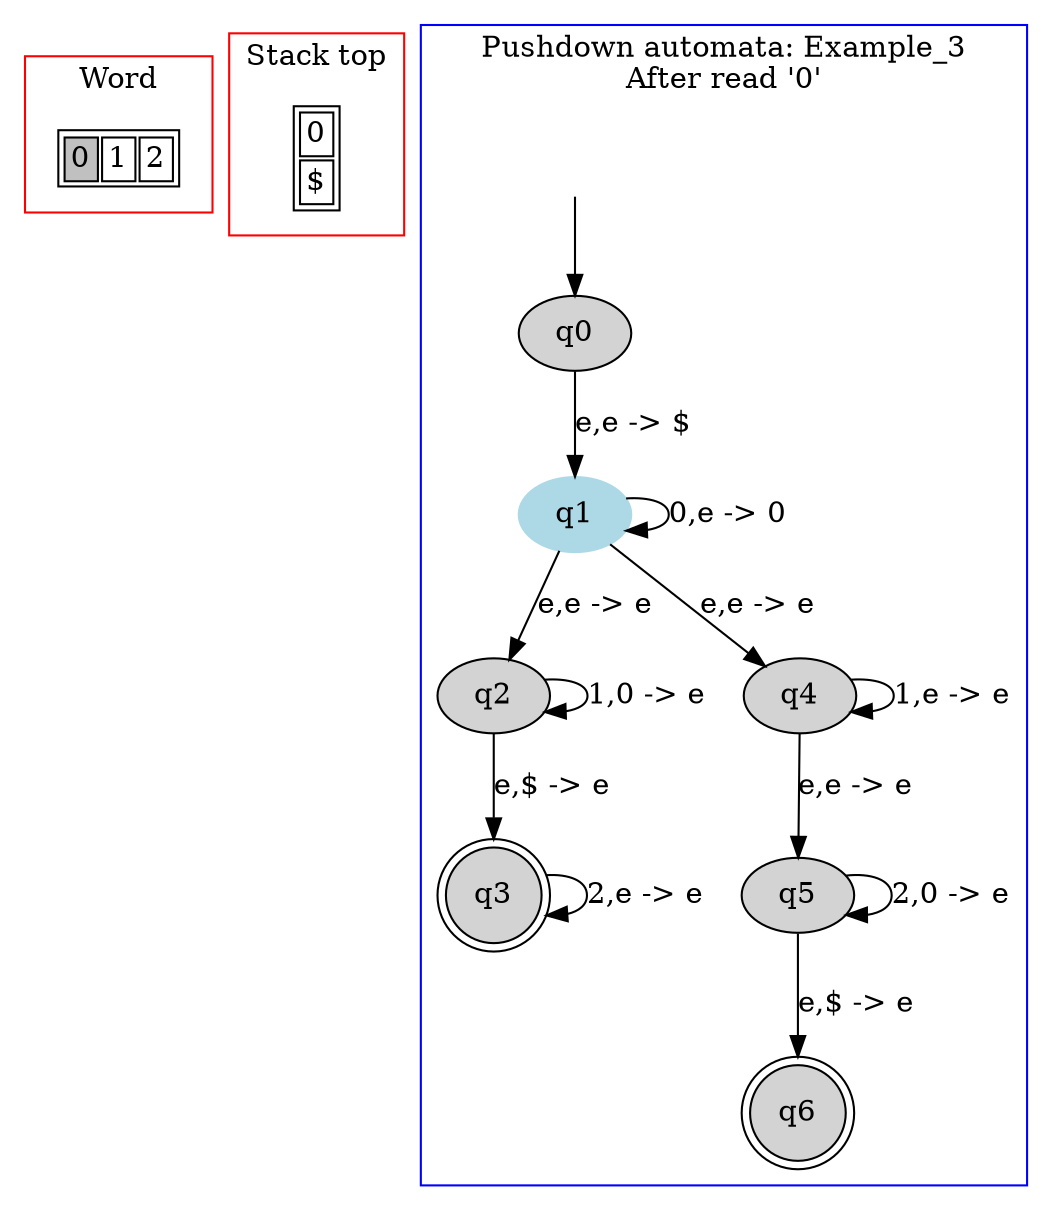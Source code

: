digraph G {
	subgraph cluster_0 {
		node [shape=plaintext];

struct1 [label=<<TABLE>
<TR>
<TD BGCOLOR="gray"><FONT>0</FONT></TD>
<TD><FONT>1</FONT></TD>
<TD><FONT>2</FONT></TD>
</TR>
</TABLE>>];
label = "Word";
color=red;
}
	subgraph cluster_2 {
		node [shape=plaintext];

struct2 [label=<<TABLE>
<TR>
<TD>
0</TD>
</TR>
<TR>
<TD>
$</TD>
</TR>
</TABLE>>];
label = "Stack top";
color=red;
}
	subgraph cluster_1 {
		node [style=filled];
		label = "Pushdown automata: Example_3
After read '0'"
		color=blue;

		q0;
		q1 [color="lightblue"];
		q2;
		q3 [shape="doublecircle"];
		q4;
		q5;
		q6 [shape="doublecircle"];
		q0->q1[label="e,e -> $"];
		q1->q1[label="0,e -> 0"];
		q1->q2[label="e,e -> e"];
		q1->q4[label="e,e -> e"];
		q2->q2[label="1,0 -> e"];
		q2->q3[label="e,$ -> e"];
		q3->q3[label="2,e -> e"];
		q4->q4[label="1,e -> e"];
		q4->q5[label="e,e -> e"];
		q5->q5[label="2,0 -> e"];
		q5->q6[label="e,$ -> e"];
x [color=white, label=""];		x->q0	}

}